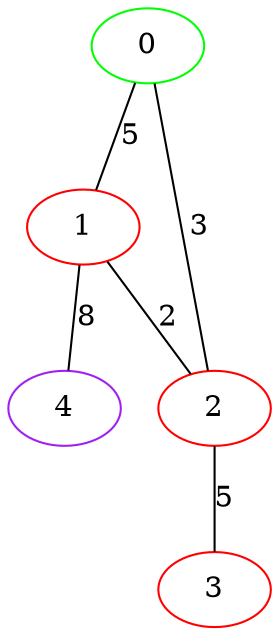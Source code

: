 graph "" {
0 [color=green, weight=2];
1 [color=red, weight=1];
2 [color=red, weight=1];
3 [color=red, weight=1];
4 [color=purple, weight=4];
0 -- 1  [key=0, label=5];
0 -- 2  [key=0, label=3];
1 -- 2  [key=0, label=2];
1 -- 4  [key=0, label=8];
2 -- 3  [key=0, label=5];
}
